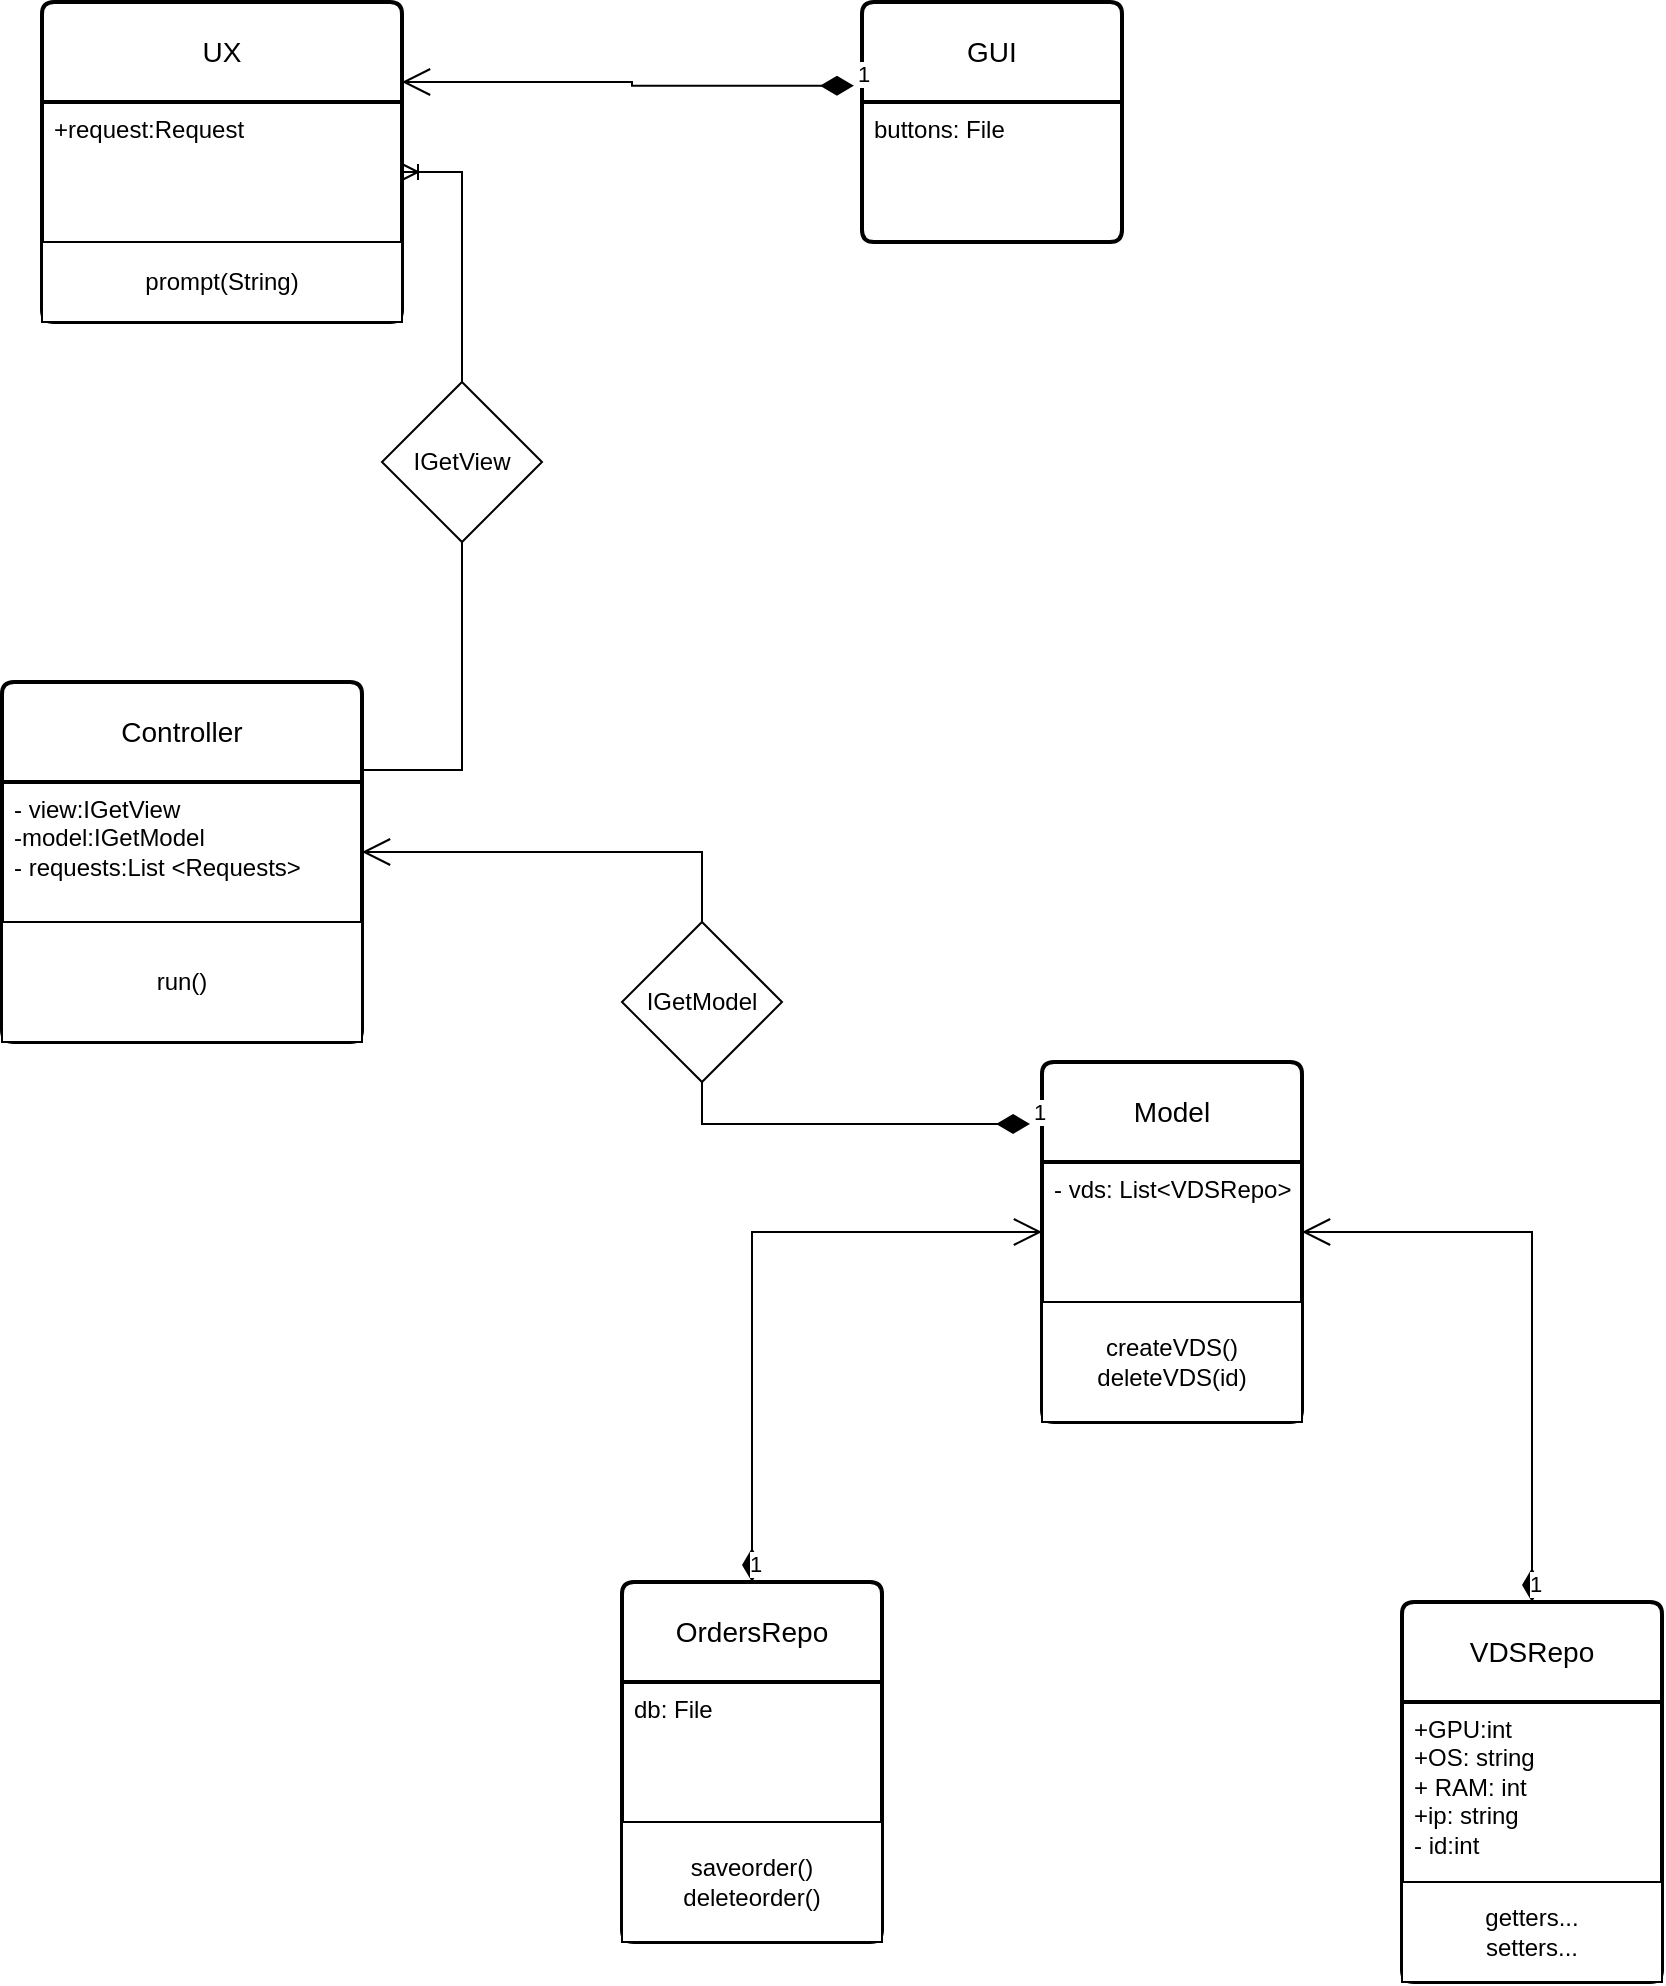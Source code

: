 <mxfile version="21.8.2" type="device">
  <diagram name="Page-1" id="9f46799a-70d6-7492-0946-bef42562c5a5">
    <mxGraphModel dx="1386" dy="793" grid="1" gridSize="10" guides="1" tooltips="1" connect="1" arrows="1" fold="1" page="1" pageScale="1" pageWidth="1100" pageHeight="850" background="none" math="0" shadow="0">
      <root>
        <mxCell id="0" />
        <mxCell id="1" parent="0" />
        <mxCell id="D7ge4e6ua518F_ma1OPR-1" value="UX" style="swimlane;childLayout=stackLayout;horizontal=1;startSize=50;horizontalStack=0;rounded=1;fontSize=14;fontStyle=0;strokeWidth=2;resizeParent=0;resizeLast=1;shadow=0;dashed=0;align=center;arcSize=4;whiteSpace=wrap;html=1;" parent="1" vertex="1">
          <mxGeometry x="230" y="60" width="180" height="160" as="geometry" />
        </mxCell>
        <mxCell id="D7ge4e6ua518F_ma1OPR-2" value="+request:Request" style="align=left;strokeColor=none;fillColor=none;spacingLeft=4;fontSize=12;verticalAlign=top;resizable=0;rotatable=0;part=1;html=1;" parent="D7ge4e6ua518F_ma1OPR-1" vertex="1">
          <mxGeometry y="50" width="180" height="70" as="geometry" />
        </mxCell>
        <mxCell id="SAycOQx6C5aF3WZdwBiE-4" value="prompt(String)" style="rounded=0;whiteSpace=wrap;html=1;" parent="D7ge4e6ua518F_ma1OPR-1" vertex="1">
          <mxGeometry y="120" width="180" height="40" as="geometry" />
        </mxCell>
        <mxCell id="Ce2TWr0NqGsEhepz2807-4" value="GUI" style="swimlane;childLayout=stackLayout;horizontal=1;startSize=50;horizontalStack=0;rounded=1;fontSize=14;fontStyle=0;strokeWidth=2;resizeParent=0;resizeLast=1;shadow=0;dashed=0;align=center;arcSize=4;whiteSpace=wrap;html=1;" parent="1" vertex="1">
          <mxGeometry x="640" y="60" width="130" height="120" as="geometry" />
        </mxCell>
        <mxCell id="Ce2TWr0NqGsEhepz2807-5" value="buttons: File" style="align=left;strokeColor=none;fillColor=none;spacingLeft=4;fontSize=12;verticalAlign=top;resizable=0;rotatable=0;part=1;html=1;" parent="Ce2TWr0NqGsEhepz2807-4" vertex="1">
          <mxGeometry y="50" width="130" height="70" as="geometry" />
        </mxCell>
        <mxCell id="SAycOQx6C5aF3WZdwBiE-5" value="" style="edgeStyle=entityRelationEdgeStyle;fontSize=12;html=1;endArrow=ERoneToMany;rounded=0;exitX=0.962;exitY=-0.086;exitDx=0;exitDy=0;exitPerimeter=0;" parent="1" source="SAycOQx6C5aF3WZdwBiE-7" target="D7ge4e6ua518F_ma1OPR-2" edge="1">
          <mxGeometry width="100" height="100" relative="1" as="geometry">
            <mxPoint x="570" y="370" as="sourcePoint" />
            <mxPoint x="370" y="270" as="targetPoint" />
            <Array as="points">
              <mxPoint x="340" y="250" />
              <mxPoint x="350" y="260" />
            </Array>
          </mxGeometry>
        </mxCell>
        <mxCell id="SAycOQx6C5aF3WZdwBiE-6" value="Controller" style="swimlane;childLayout=stackLayout;horizontal=1;startSize=50;horizontalStack=0;rounded=1;fontSize=14;fontStyle=0;strokeWidth=2;resizeParent=0;resizeLast=1;shadow=0;dashed=0;align=center;arcSize=4;whiteSpace=wrap;html=1;" parent="1" vertex="1">
          <mxGeometry x="210" y="400" width="180" height="180" as="geometry" />
        </mxCell>
        <mxCell id="SAycOQx6C5aF3WZdwBiE-7" value="- view:IGetView&lt;br style=&quot;border-color: var(--border-color); text-align: center;&quot;&gt;&lt;span style=&quot;text-align: center;&quot;&gt;-model:IGetModel&lt;br&gt;- requests:List &amp;lt;Requests&amp;gt;&lt;br&gt;&lt;/span&gt;" style="align=left;strokeColor=none;fillColor=none;spacingLeft=4;fontSize=12;verticalAlign=top;resizable=0;rotatable=0;part=1;html=1;" parent="SAycOQx6C5aF3WZdwBiE-6" vertex="1">
          <mxGeometry y="50" width="180" height="70" as="geometry" />
        </mxCell>
        <mxCell id="SAycOQx6C5aF3WZdwBiE-8" value="run()" style="rounded=0;whiteSpace=wrap;html=1;" parent="SAycOQx6C5aF3WZdwBiE-6" vertex="1">
          <mxGeometry y="120" width="180" height="60" as="geometry" />
        </mxCell>
        <mxCell id="nM7PKKFupYrd5b2QO-9n-2" value="IGetView" style="rhombus;whiteSpace=wrap;html=1;" vertex="1" parent="1">
          <mxGeometry x="400" y="250" width="80" height="80" as="geometry" />
        </mxCell>
        <mxCell id="nM7PKKFupYrd5b2QO-9n-3" value="Model" style="swimlane;childLayout=stackLayout;horizontal=1;startSize=50;horizontalStack=0;rounded=1;fontSize=14;fontStyle=0;strokeWidth=2;resizeParent=0;resizeLast=1;shadow=0;dashed=0;align=center;arcSize=4;whiteSpace=wrap;html=1;" vertex="1" parent="1">
          <mxGeometry x="730" y="590" width="130" height="180" as="geometry" />
        </mxCell>
        <mxCell id="nM7PKKFupYrd5b2QO-9n-4" value="- vds: List&amp;lt;VDSRepo&amp;gt;" style="align=left;strokeColor=none;fillColor=none;spacingLeft=4;fontSize=12;verticalAlign=top;resizable=0;rotatable=0;part=1;html=1;" vertex="1" parent="nM7PKKFupYrd5b2QO-9n-3">
          <mxGeometry y="50" width="130" height="70" as="geometry" />
        </mxCell>
        <mxCell id="nM7PKKFupYrd5b2QO-9n-5" value="createVDS()&lt;br&gt;deleteVDS(id)" style="rounded=0;whiteSpace=wrap;html=1;" vertex="1" parent="nM7PKKFupYrd5b2QO-9n-3">
          <mxGeometry y="120" width="130" height="60" as="geometry" />
        </mxCell>
        <mxCell id="nM7PKKFupYrd5b2QO-9n-6" value="OrdersRepo" style="swimlane;childLayout=stackLayout;horizontal=1;startSize=50;horizontalStack=0;rounded=1;fontSize=14;fontStyle=0;strokeWidth=2;resizeParent=0;resizeLast=1;shadow=0;dashed=0;align=center;arcSize=4;whiteSpace=wrap;html=1;" vertex="1" parent="1">
          <mxGeometry x="520" y="850" width="130" height="180" as="geometry" />
        </mxCell>
        <mxCell id="nM7PKKFupYrd5b2QO-9n-7" value="db: File" style="align=left;strokeColor=none;fillColor=none;spacingLeft=4;fontSize=12;verticalAlign=top;resizable=0;rotatable=0;part=1;html=1;" vertex="1" parent="nM7PKKFupYrd5b2QO-9n-6">
          <mxGeometry y="50" width="130" height="70" as="geometry" />
        </mxCell>
        <mxCell id="nM7PKKFupYrd5b2QO-9n-8" value="saveorder()&lt;br&gt;deleteorder()" style="rounded=0;whiteSpace=wrap;html=1;" vertex="1" parent="nM7PKKFupYrd5b2QO-9n-6">
          <mxGeometry y="120" width="130" height="60" as="geometry" />
        </mxCell>
        <mxCell id="nM7PKKFupYrd5b2QO-9n-9" value="VDSRepo" style="swimlane;childLayout=stackLayout;horizontal=1;startSize=50;horizontalStack=0;rounded=1;fontSize=14;fontStyle=0;strokeWidth=2;resizeParent=0;resizeLast=1;shadow=0;dashed=0;align=center;arcSize=4;whiteSpace=wrap;html=1;" vertex="1" parent="1">
          <mxGeometry x="910" y="860" width="130" height="190" as="geometry" />
        </mxCell>
        <mxCell id="nM7PKKFupYrd5b2QO-9n-10" value="+GPU:int&lt;br&gt;+OS: string&lt;br&gt;+ RAM: int&lt;br&gt;+ip: string&lt;br&gt;- id:int" style="align=left;strokeColor=none;fillColor=none;spacingLeft=4;fontSize=12;verticalAlign=top;resizable=0;rotatable=0;part=1;html=1;" vertex="1" parent="nM7PKKFupYrd5b2QO-9n-9">
          <mxGeometry y="50" width="130" height="90" as="geometry" />
        </mxCell>
        <mxCell id="nM7PKKFupYrd5b2QO-9n-11" value="getters...&lt;br&gt;setters..." style="rounded=0;whiteSpace=wrap;html=1;" vertex="1" parent="nM7PKKFupYrd5b2QO-9n-9">
          <mxGeometry y="140" width="130" height="50" as="geometry" />
        </mxCell>
        <mxCell id="nM7PKKFupYrd5b2QO-9n-16" value="1" style="endArrow=open;html=1;endSize=12;startArrow=diamondThin;startSize=14;startFill=1;edgeStyle=orthogonalEdgeStyle;align=left;verticalAlign=bottom;rounded=0;entryX=1;entryY=0.25;entryDx=0;entryDy=0;exitX=-0.031;exitY=0.349;exitDx=0;exitDy=0;exitPerimeter=0;" edge="1" parent="1" source="Ce2TWr0NqGsEhepz2807-4" target="D7ge4e6ua518F_ma1OPR-1">
          <mxGeometry x="-1" y="3" relative="1" as="geometry">
            <mxPoint x="510" y="205" as="sourcePoint" />
            <mxPoint x="630" y="400" as="targetPoint" />
          </mxGeometry>
        </mxCell>
        <mxCell id="nM7PKKFupYrd5b2QO-9n-13" value="1" style="endArrow=open;html=1;endSize=12;startArrow=diamondThin;startSize=14;startFill=1;edgeStyle=orthogonalEdgeStyle;align=left;verticalAlign=bottom;rounded=0;exitX=0.5;exitY=0;exitDx=0;exitDy=0;entryX=0;entryY=0.5;entryDx=0;entryDy=0;" edge="1" parent="1" source="nM7PKKFupYrd5b2QO-9n-6" target="nM7PKKFupYrd5b2QO-9n-4">
          <mxGeometry x="-1" y="3" relative="1" as="geometry">
            <mxPoint x="720" y="680" as="sourcePoint" />
            <mxPoint x="500" y="730" as="targetPoint" />
          </mxGeometry>
        </mxCell>
        <mxCell id="nM7PKKFupYrd5b2QO-9n-22" value="1" style="endArrow=open;html=1;endSize=12;startArrow=diamondThin;startSize=14;startFill=1;edgeStyle=orthogonalEdgeStyle;align=left;verticalAlign=bottom;rounded=0;exitX=0.5;exitY=0;exitDx=0;exitDy=0;entryX=1;entryY=0.5;entryDx=0;entryDy=0;" edge="1" parent="1" source="nM7PKKFupYrd5b2QO-9n-9" target="nM7PKKFupYrd5b2QO-9n-4">
          <mxGeometry x="-1" y="3" relative="1" as="geometry">
            <mxPoint x="930" y="769.5" as="sourcePoint" />
            <mxPoint x="1075" y="594.5" as="targetPoint" />
          </mxGeometry>
        </mxCell>
        <mxCell id="nM7PKKFupYrd5b2QO-9n-23" value="1" style="endArrow=open;html=1;endSize=12;startArrow=diamondThin;startSize=14;startFill=1;edgeStyle=orthogonalEdgeStyle;align=left;verticalAlign=bottom;rounded=0;exitX=-0.046;exitY=0.172;exitDx=0;exitDy=0;entryX=1;entryY=0.5;entryDx=0;entryDy=0;exitPerimeter=0;" edge="1" parent="1" source="nM7PKKFupYrd5b2QO-9n-3" target="SAycOQx6C5aF3WZdwBiE-7">
          <mxGeometry x="-1" y="3" relative="1" as="geometry">
            <mxPoint x="670" y="505" as="sourcePoint" />
            <mxPoint x="815" y="330" as="targetPoint" />
          </mxGeometry>
        </mxCell>
        <mxCell id="nM7PKKFupYrd5b2QO-9n-24" value="IGetModel" style="rhombus;whiteSpace=wrap;html=1;" vertex="1" parent="1">
          <mxGeometry x="520" y="520" width="80" height="80" as="geometry" />
        </mxCell>
      </root>
    </mxGraphModel>
  </diagram>
</mxfile>
